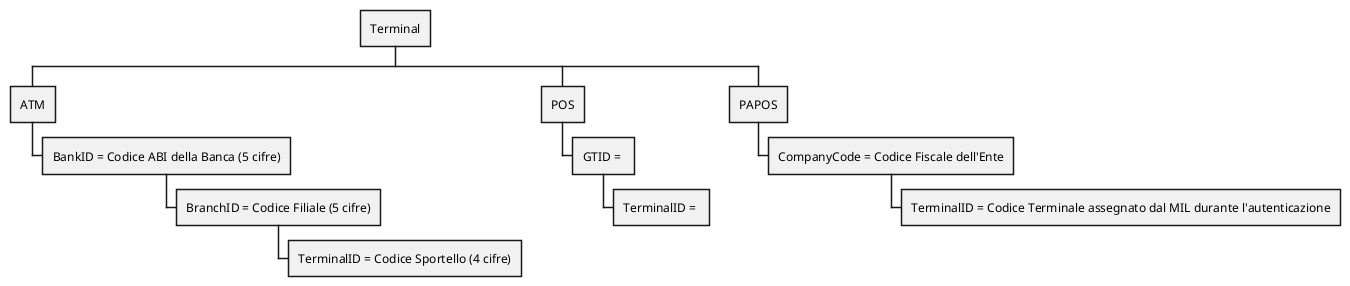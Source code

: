 @startwbs
* Terminal

** ATM
*** BankID = Codice ABI della Banca (5 cifre)
**** BranchID = Codice Filiale (5 cifre)
***** TerminalID = Codice Sportello (4 cifre)

** POS
*** GTID = 
**** TerminalID = 

** PAPOS
*** CompanyCode = Codice Fiscale dell'Ente
**** TerminalID = Codice Terminale assegnato dal MIL durante l'autenticazione

@endwbs